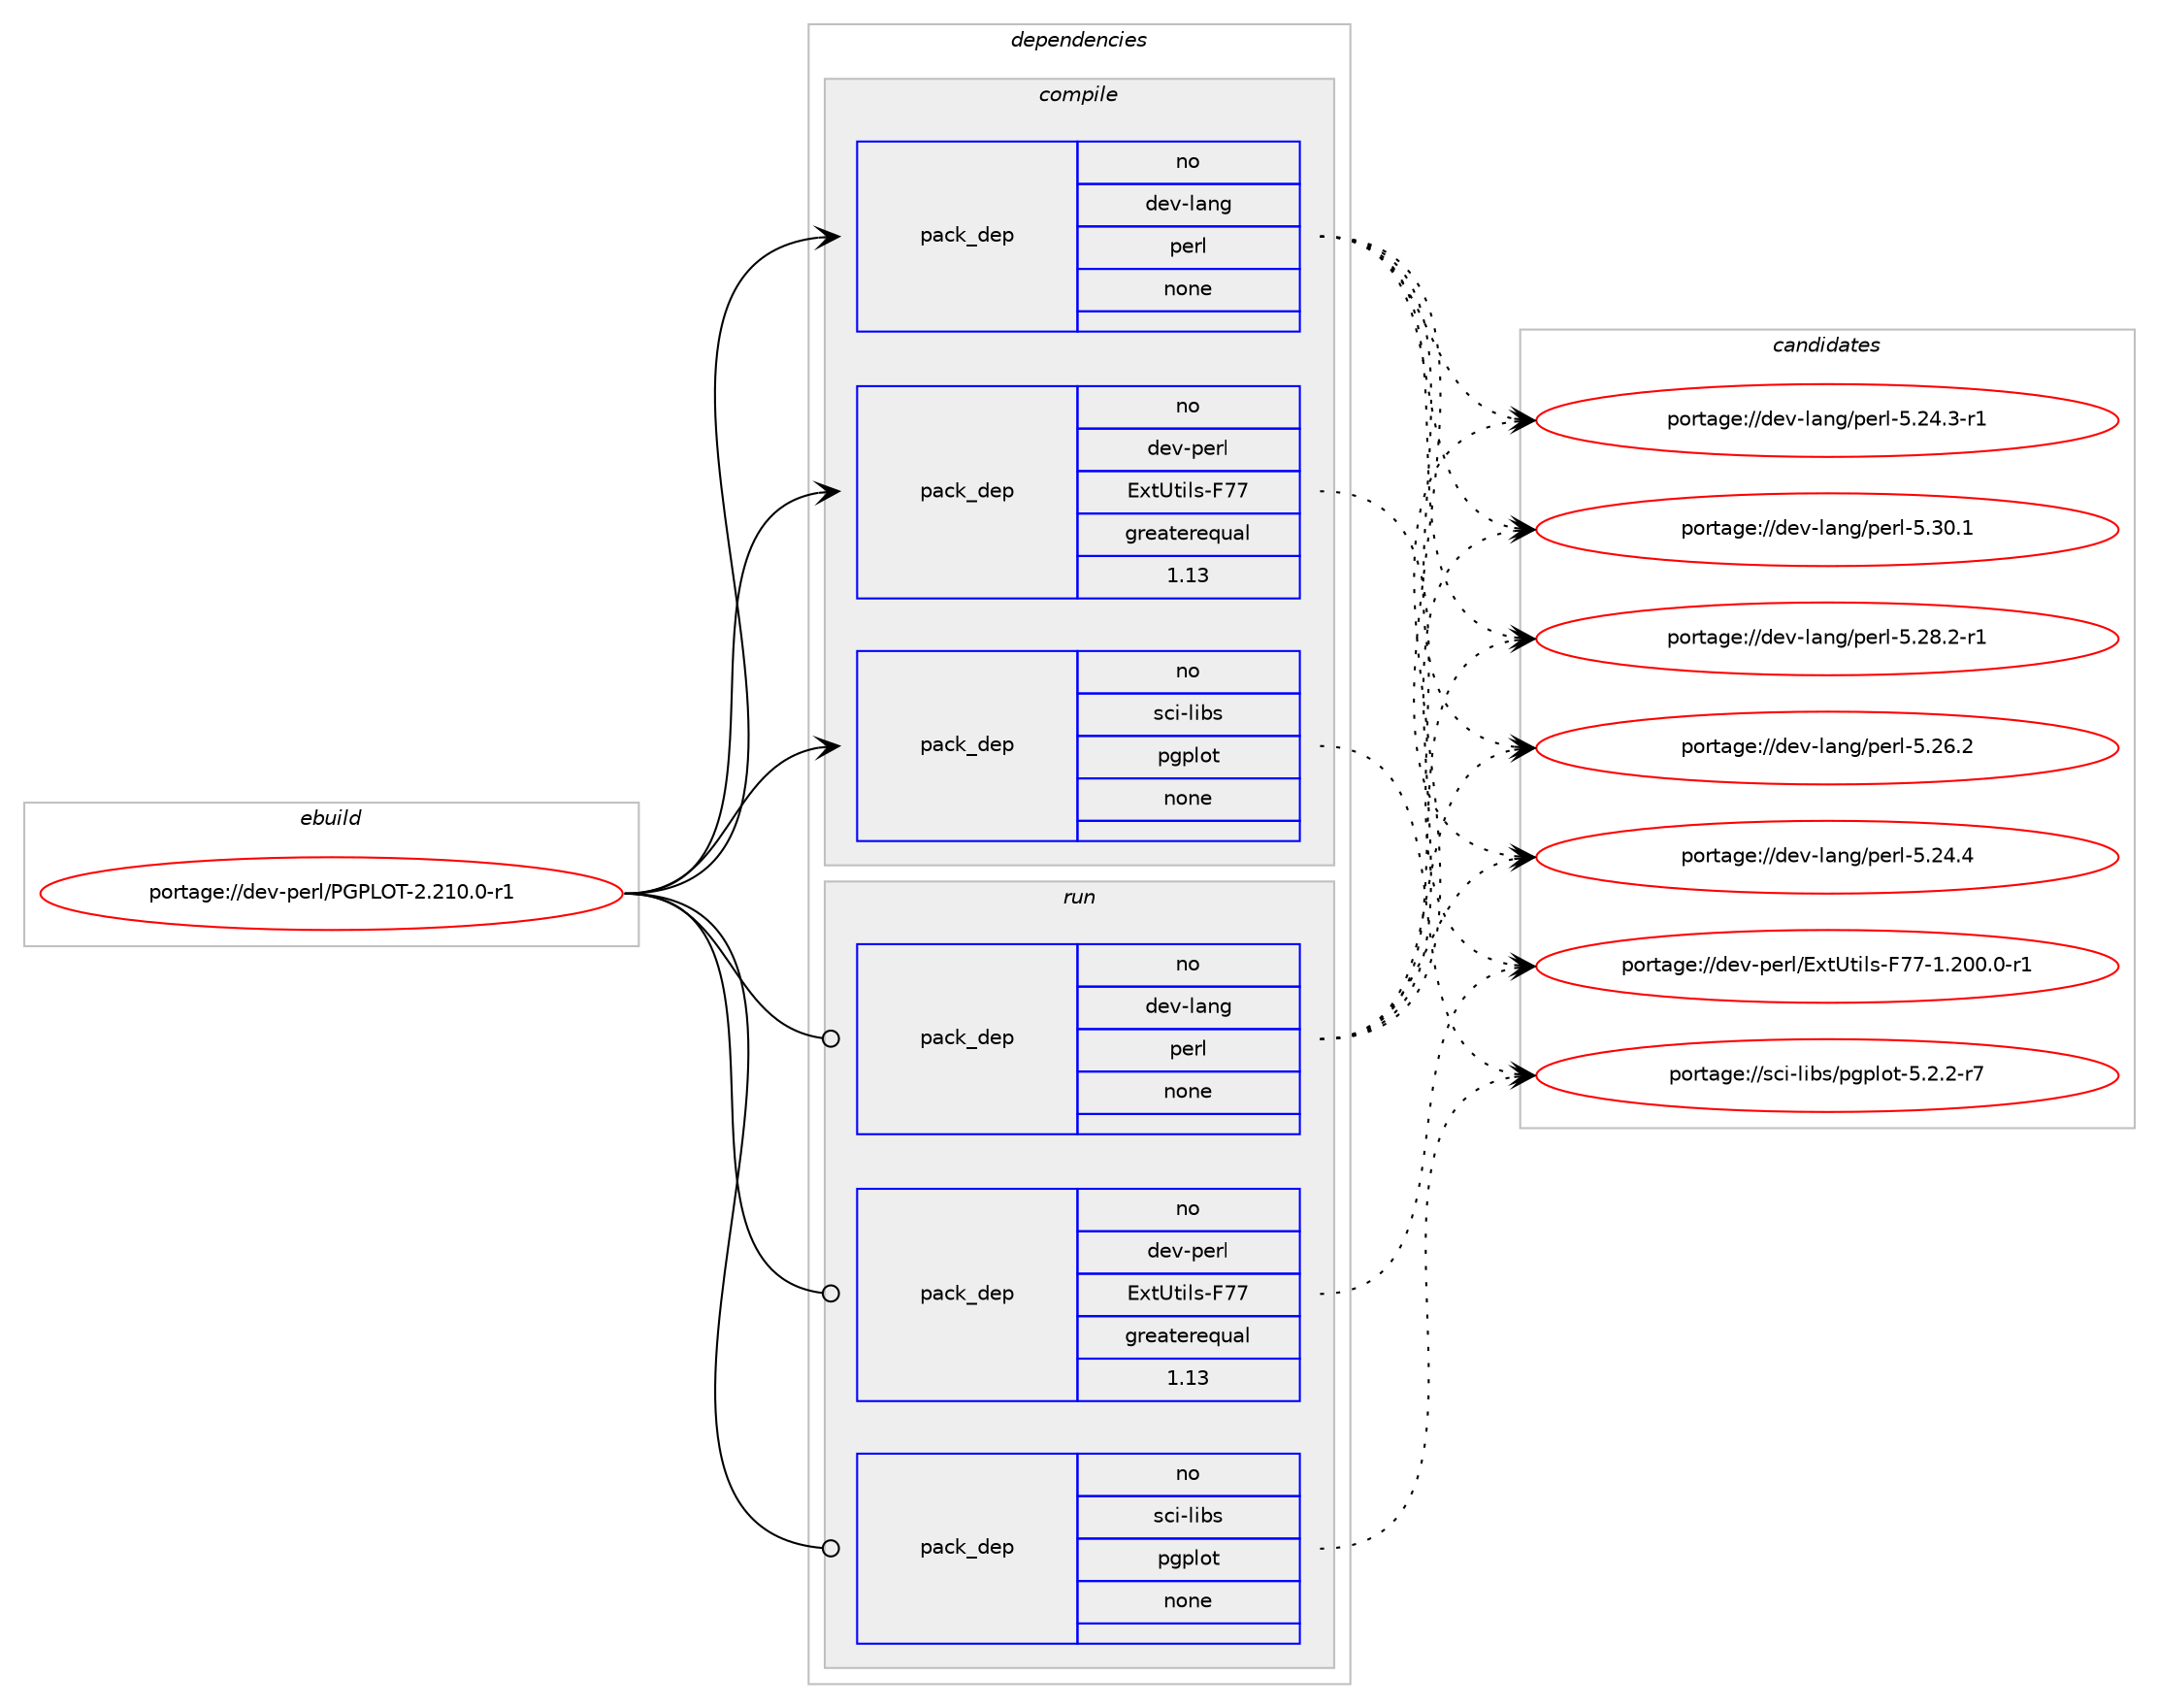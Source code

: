 digraph prolog {

# *************
# Graph options
# *************

newrank=true;
concentrate=true;
compound=true;
graph [rankdir=LR,fontname=Helvetica,fontsize=10,ranksep=1.5];#, ranksep=2.5, nodesep=0.2];
edge  [arrowhead=vee];
node  [fontname=Helvetica,fontsize=10];

# **********
# The ebuild
# **********

subgraph cluster_leftcol {
color=gray;
rank=same;
label=<<i>ebuild</i>>;
id [label="portage://dev-perl/PGPLOT-2.210.0-r1", color=red, width=4, href="../dev-perl/PGPLOT-2.210.0-r1.svg"];
}

# ****************
# The dependencies
# ****************

subgraph cluster_midcol {
color=gray;
label=<<i>dependencies</i>>;
subgraph cluster_compile {
fillcolor="#eeeeee";
style=filled;
label=<<i>compile</i>>;
subgraph pack358724 {
dependency485470 [label=<<TABLE BORDER="0" CELLBORDER="1" CELLSPACING="0" CELLPADDING="4" WIDTH="220"><TR><TD ROWSPAN="6" CELLPADDING="30">pack_dep</TD></TR><TR><TD WIDTH="110">no</TD></TR><TR><TD>dev-lang</TD></TR><TR><TD>perl</TD></TR><TR><TD>none</TD></TR><TR><TD></TD></TR></TABLE>>, shape=none, color=blue];
}
id:e -> dependency485470:w [weight=20,style="solid",arrowhead="vee"];
subgraph pack358725 {
dependency485471 [label=<<TABLE BORDER="0" CELLBORDER="1" CELLSPACING="0" CELLPADDING="4" WIDTH="220"><TR><TD ROWSPAN="6" CELLPADDING="30">pack_dep</TD></TR><TR><TD WIDTH="110">no</TD></TR><TR><TD>dev-perl</TD></TR><TR><TD>ExtUtils-F77</TD></TR><TR><TD>greaterequal</TD></TR><TR><TD>1.13</TD></TR></TABLE>>, shape=none, color=blue];
}
id:e -> dependency485471:w [weight=20,style="solid",arrowhead="vee"];
subgraph pack358726 {
dependency485472 [label=<<TABLE BORDER="0" CELLBORDER="1" CELLSPACING="0" CELLPADDING="4" WIDTH="220"><TR><TD ROWSPAN="6" CELLPADDING="30">pack_dep</TD></TR><TR><TD WIDTH="110">no</TD></TR><TR><TD>sci-libs</TD></TR><TR><TD>pgplot</TD></TR><TR><TD>none</TD></TR><TR><TD></TD></TR></TABLE>>, shape=none, color=blue];
}
id:e -> dependency485472:w [weight=20,style="solid",arrowhead="vee"];
}
subgraph cluster_compileandrun {
fillcolor="#eeeeee";
style=filled;
label=<<i>compile and run</i>>;
}
subgraph cluster_run {
fillcolor="#eeeeee";
style=filled;
label=<<i>run</i>>;
subgraph pack358727 {
dependency485473 [label=<<TABLE BORDER="0" CELLBORDER="1" CELLSPACING="0" CELLPADDING="4" WIDTH="220"><TR><TD ROWSPAN="6" CELLPADDING="30">pack_dep</TD></TR><TR><TD WIDTH="110">no</TD></TR><TR><TD>dev-lang</TD></TR><TR><TD>perl</TD></TR><TR><TD>none</TD></TR><TR><TD></TD></TR></TABLE>>, shape=none, color=blue];
}
id:e -> dependency485473:w [weight=20,style="solid",arrowhead="odot"];
subgraph pack358728 {
dependency485474 [label=<<TABLE BORDER="0" CELLBORDER="1" CELLSPACING="0" CELLPADDING="4" WIDTH="220"><TR><TD ROWSPAN="6" CELLPADDING="30">pack_dep</TD></TR><TR><TD WIDTH="110">no</TD></TR><TR><TD>dev-perl</TD></TR><TR><TD>ExtUtils-F77</TD></TR><TR><TD>greaterequal</TD></TR><TR><TD>1.13</TD></TR></TABLE>>, shape=none, color=blue];
}
id:e -> dependency485474:w [weight=20,style="solid",arrowhead="odot"];
subgraph pack358729 {
dependency485475 [label=<<TABLE BORDER="0" CELLBORDER="1" CELLSPACING="0" CELLPADDING="4" WIDTH="220"><TR><TD ROWSPAN="6" CELLPADDING="30">pack_dep</TD></TR><TR><TD WIDTH="110">no</TD></TR><TR><TD>sci-libs</TD></TR><TR><TD>pgplot</TD></TR><TR><TD>none</TD></TR><TR><TD></TD></TR></TABLE>>, shape=none, color=blue];
}
id:e -> dependency485475:w [weight=20,style="solid",arrowhead="odot"];
}
}

# **************
# The candidates
# **************

subgraph cluster_choices {
rank=same;
color=gray;
label=<<i>candidates</i>>;

subgraph choice358724 {
color=black;
nodesep=1;
choice10010111845108971101034711210111410845534651484649 [label="portage://dev-lang/perl-5.30.1", color=red, width=4,href="../dev-lang/perl-5.30.1.svg"];
choice100101118451089711010347112101114108455346505646504511449 [label="portage://dev-lang/perl-5.28.2-r1", color=red, width=4,href="../dev-lang/perl-5.28.2-r1.svg"];
choice10010111845108971101034711210111410845534650544650 [label="portage://dev-lang/perl-5.26.2", color=red, width=4,href="../dev-lang/perl-5.26.2.svg"];
choice10010111845108971101034711210111410845534650524652 [label="portage://dev-lang/perl-5.24.4", color=red, width=4,href="../dev-lang/perl-5.24.4.svg"];
choice100101118451089711010347112101114108455346505246514511449 [label="portage://dev-lang/perl-5.24.3-r1", color=red, width=4,href="../dev-lang/perl-5.24.3-r1.svg"];
dependency485470:e -> choice10010111845108971101034711210111410845534651484649:w [style=dotted,weight="100"];
dependency485470:e -> choice100101118451089711010347112101114108455346505646504511449:w [style=dotted,weight="100"];
dependency485470:e -> choice10010111845108971101034711210111410845534650544650:w [style=dotted,weight="100"];
dependency485470:e -> choice10010111845108971101034711210111410845534650524652:w [style=dotted,weight="100"];
dependency485470:e -> choice100101118451089711010347112101114108455346505246514511449:w [style=dotted,weight="100"];
}
subgraph choice358725 {
color=black;
nodesep=1;
choice100101118451121011141084769120116851161051081154570555545494650484846484511449 [label="portage://dev-perl/ExtUtils-F77-1.200.0-r1", color=red, width=4,href="../dev-perl/ExtUtils-F77-1.200.0-r1.svg"];
dependency485471:e -> choice100101118451121011141084769120116851161051081154570555545494650484846484511449:w [style=dotted,weight="100"];
}
subgraph choice358726 {
color=black;
nodesep=1;
choice115991054510810598115471121031121081111164553465046504511455 [label="portage://sci-libs/pgplot-5.2.2-r7", color=red, width=4,href="../sci-libs/pgplot-5.2.2-r7.svg"];
dependency485472:e -> choice115991054510810598115471121031121081111164553465046504511455:w [style=dotted,weight="100"];
}
subgraph choice358727 {
color=black;
nodesep=1;
choice10010111845108971101034711210111410845534651484649 [label="portage://dev-lang/perl-5.30.1", color=red, width=4,href="../dev-lang/perl-5.30.1.svg"];
choice100101118451089711010347112101114108455346505646504511449 [label="portage://dev-lang/perl-5.28.2-r1", color=red, width=4,href="../dev-lang/perl-5.28.2-r1.svg"];
choice10010111845108971101034711210111410845534650544650 [label="portage://dev-lang/perl-5.26.2", color=red, width=4,href="../dev-lang/perl-5.26.2.svg"];
choice10010111845108971101034711210111410845534650524652 [label="portage://dev-lang/perl-5.24.4", color=red, width=4,href="../dev-lang/perl-5.24.4.svg"];
choice100101118451089711010347112101114108455346505246514511449 [label="portage://dev-lang/perl-5.24.3-r1", color=red, width=4,href="../dev-lang/perl-5.24.3-r1.svg"];
dependency485473:e -> choice10010111845108971101034711210111410845534651484649:w [style=dotted,weight="100"];
dependency485473:e -> choice100101118451089711010347112101114108455346505646504511449:w [style=dotted,weight="100"];
dependency485473:e -> choice10010111845108971101034711210111410845534650544650:w [style=dotted,weight="100"];
dependency485473:e -> choice10010111845108971101034711210111410845534650524652:w [style=dotted,weight="100"];
dependency485473:e -> choice100101118451089711010347112101114108455346505246514511449:w [style=dotted,weight="100"];
}
subgraph choice358728 {
color=black;
nodesep=1;
choice100101118451121011141084769120116851161051081154570555545494650484846484511449 [label="portage://dev-perl/ExtUtils-F77-1.200.0-r1", color=red, width=4,href="../dev-perl/ExtUtils-F77-1.200.0-r1.svg"];
dependency485474:e -> choice100101118451121011141084769120116851161051081154570555545494650484846484511449:w [style=dotted,weight="100"];
}
subgraph choice358729 {
color=black;
nodesep=1;
choice115991054510810598115471121031121081111164553465046504511455 [label="portage://sci-libs/pgplot-5.2.2-r7", color=red, width=4,href="../sci-libs/pgplot-5.2.2-r7.svg"];
dependency485475:e -> choice115991054510810598115471121031121081111164553465046504511455:w [style=dotted,weight="100"];
}
}

}
